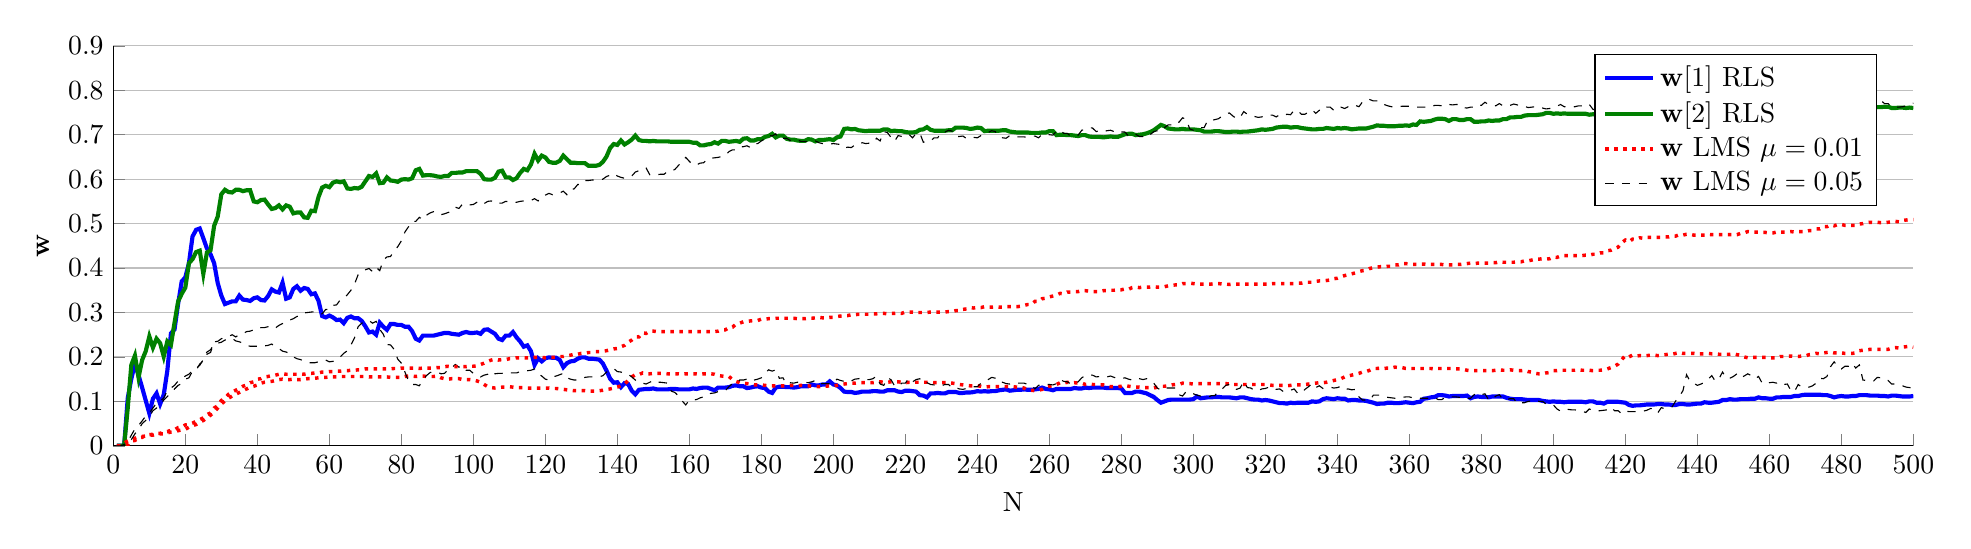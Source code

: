 % This file was created by matlab2tikz v0.4.7 running on MATLAB 8.1.
% Copyright (c) 2008--2014, Nico Schlömer <nico.schloemer@gmail.com>
% All rights reserved.
% Minimal pgfplots version: 1.3
% 
% The latest updates can be retrieved from
%   http://www.mathworks.com/matlabcentral/fileexchange/22022-matlab2tikz
% where you can also make suggestions and rate matlab2tikz.
% 
\begin{tikzpicture}

\begin{axis}[%
width=9in,
height=2in,
scale only axis,
xmin=0,
xmax=500,
xlabel={N},
ymin=0,
ymax=0.9,
ytick={  0, 0.1, 0.2, 0.3, 0.4, 0.5, 0.6, 0.7, 0.8, 0.9},
ylabel={$\mathbf{w}$},
ymajorgrids,
axis x line*=bottom,
axis y line*=left,
legend style={draw=black,fill=white,legend cell align=left}
]
\addplot [color=blue,solid,line width=1.5pt]
  table[row sep=crcr]{1	0\\
2	0\\
3	0\\
4	0.107\\
5	0.151\\
6	0.185\\
7	0.159\\
8	0.131\\
9	0.102\\
10	0.073\\
11	0.106\\
12	0.118\\
13	0.094\\
14	0.115\\
15	0.169\\
16	0.253\\
17	0.262\\
18	0.32\\
19	0.37\\
20	0.379\\
21	0.411\\
22	0.471\\
23	0.486\\
24	0.489\\
25	0.467\\
26	0.444\\
27	0.431\\
28	0.411\\
29	0.366\\
30	0.338\\
31	0.319\\
32	0.322\\
33	0.325\\
34	0.325\\
35	0.338\\
36	0.329\\
37	0.328\\
38	0.326\\
39	0.332\\
40	0.334\\
41	0.328\\
42	0.327\\
43	0.337\\
44	0.352\\
45	0.347\\
46	0.345\\
47	0.367\\
48	0.331\\
49	0.334\\
50	0.353\\
51	0.359\\
52	0.349\\
53	0.355\\
54	0.353\\
55	0.341\\
56	0.343\\
57	0.326\\
58	0.292\\
59	0.289\\
60	0.293\\
61	0.289\\
62	0.283\\
63	0.284\\
64	0.276\\
65	0.288\\
66	0.291\\
67	0.287\\
68	0.287\\
69	0.281\\
70	0.269\\
71	0.255\\
72	0.257\\
73	0.25\\
74	0.277\\
75	0.268\\
76	0.261\\
77	0.274\\
78	0.274\\
79	0.272\\
80	0.272\\
81	0.268\\
82	0.268\\
83	0.258\\
84	0.241\\
85	0.237\\
86	0.248\\
87	0.248\\
88	0.248\\
89	0.248\\
90	0.25\\
91	0.252\\
92	0.254\\
93	0.254\\
94	0.252\\
95	0.251\\
96	0.25\\
97	0.254\\
98	0.256\\
99	0.254\\
100	0.254\\
101	0.255\\
102	0.252\\
103	0.261\\
104	0.262\\
105	0.257\\
106	0.252\\
107	0.241\\
108	0.238\\
109	0.248\\
110	0.248\\
111	0.256\\
112	0.244\\
113	0.235\\
114	0.223\\
115	0.226\\
116	0.213\\
117	0.182\\
118	0.197\\
119	0.19\\
120	0.197\\
121	0.199\\
122	0.198\\
123	0.198\\
124	0.193\\
125	0.177\\
126	0.186\\
127	0.19\\
128	0.191\\
129	0.196\\
130	0.199\\
131	0.199\\
132	0.196\\
133	0.196\\
134	0.195\\
135	0.194\\
136	0.185\\
137	0.169\\
138	0.151\\
139	0.142\\
140	0.143\\
141	0.132\\
142	0.141\\
143	0.139\\
144	0.124\\
145	0.116\\
146	0.126\\
147	0.127\\
148	0.128\\
149	0.128\\
150	0.129\\
151	0.127\\
152	0.127\\
153	0.127\\
154	0.127\\
155	0.128\\
156	0.128\\
157	0.127\\
158	0.127\\
159	0.127\\
160	0.127\\
161	0.129\\
162	0.128\\
163	0.13\\
164	0.131\\
165	0.131\\
166	0.128\\
167	0.125\\
168	0.131\\
169	0.131\\
170	0.131\\
171	0.132\\
172	0.135\\
173	0.136\\
174	0.134\\
175	0.134\\
176	0.13\\
177	0.131\\
178	0.133\\
179	0.134\\
180	0.131\\
181	0.13\\
182	0.122\\
183	0.119\\
184	0.131\\
185	0.133\\
186	0.133\\
187	0.132\\
188	0.132\\
189	0.131\\
190	0.132\\
191	0.134\\
192	0.134\\
193	0.134\\
194	0.138\\
195	0.136\\
196	0.136\\
197	0.138\\
198	0.138\\
199	0.145\\
200	0.138\\
201	0.136\\
202	0.13\\
203	0.122\\
204	0.121\\
205	0.121\\
206	0.119\\
207	0.12\\
208	0.122\\
209	0.122\\
210	0.122\\
211	0.123\\
212	0.123\\
213	0.122\\
214	0.122\\
215	0.125\\
216	0.125\\
217	0.125\\
218	0.122\\
219	0.121\\
220	0.124\\
221	0.124\\
222	0.123\\
223	0.122\\
224	0.114\\
225	0.113\\
226	0.109\\
227	0.118\\
228	0.118\\
229	0.119\\
230	0.118\\
231	0.118\\
232	0.121\\
233	0.121\\
234	0.121\\
235	0.119\\
236	0.119\\
237	0.12\\
238	0.12\\
239	0.121\\
240	0.123\\
241	0.122\\
242	0.123\\
243	0.122\\
244	0.123\\
245	0.123\\
246	0.125\\
247	0.126\\
248	0.127\\
249	0.124\\
250	0.125\\
251	0.126\\
252	0.126\\
253	0.127\\
254	0.126\\
255	0.126\\
256	0.127\\
257	0.128\\
258	0.131\\
259	0.128\\
260	0.127\\
261	0.125\\
262	0.128\\
263	0.128\\
264	0.128\\
265	0.128\\
266	0.128\\
267	0.13\\
268	0.129\\
269	0.129\\
270	0.131\\
271	0.13\\
272	0.131\\
273	0.131\\
274	0.131\\
275	0.131\\
276	0.13\\
277	0.13\\
278	0.13\\
279	0.13\\
280	0.129\\
281	0.119\\
282	0.119\\
283	0.119\\
284	0.122\\
285	0.122\\
286	0.12\\
287	0.118\\
288	0.114\\
289	0.11\\
290	0.103\\
291	0.097\\
292	0.1\\
293	0.103\\
294	0.104\\
295	0.104\\
296	0.104\\
297	0.104\\
298	0.104\\
299	0.104\\
300	0.105\\
301	0.111\\
302	0.107\\
303	0.108\\
304	0.109\\
305	0.109\\
306	0.11\\
307	0.11\\
308	0.109\\
309	0.109\\
310	0.109\\
311	0.108\\
312	0.107\\
313	0.109\\
314	0.109\\
315	0.107\\
316	0.105\\
317	0.104\\
318	0.104\\
319	0.102\\
320	0.103\\
321	0.102\\
322	0.1\\
323	0.098\\
324	0.096\\
325	0.096\\
326	0.095\\
327	0.097\\
328	0.096\\
329	0.097\\
330	0.097\\
331	0.097\\
332	0.097\\
333	0.1\\
334	0.099\\
335	0.1\\
336	0.105\\
337	0.107\\
338	0.106\\
339	0.105\\
340	0.107\\
341	0.106\\
342	0.106\\
343	0.102\\
344	0.103\\
345	0.103\\
346	0.102\\
347	0.102\\
348	0.101\\
349	0.099\\
350	0.097\\
351	0.094\\
352	0.095\\
353	0.095\\
354	0.097\\
355	0.097\\
356	0.096\\
357	0.096\\
358	0.097\\
359	0.098\\
360	0.097\\
361	0.096\\
362	0.098\\
363	0.099\\
364	0.106\\
365	0.107\\
366	0.109\\
367	0.11\\
368	0.114\\
369	0.114\\
370	0.113\\
371	0.111\\
372	0.112\\
373	0.112\\
374	0.112\\
375	0.112\\
376	0.113\\
377	0.107\\
378	0.11\\
379	0.111\\
380	0.11\\
381	0.11\\
382	0.109\\
383	0.111\\
384	0.111\\
385	0.111\\
386	0.111\\
387	0.108\\
388	0.106\\
389	0.105\\
390	0.105\\
391	0.105\\
392	0.104\\
393	0.103\\
394	0.103\\
395	0.103\\
396	0.103\\
397	0.101\\
398	0.1\\
399	0.099\\
400	0.1\\
401	0.099\\
402	0.099\\
403	0.098\\
404	0.099\\
405	0.099\\
406	0.099\\
407	0.099\\
408	0.099\\
409	0.098\\
410	0.1\\
411	0.1\\
412	0.097\\
413	0.097\\
414	0.095\\
415	0.099\\
416	0.099\\
417	0.099\\
418	0.099\\
419	0.098\\
420	0.097\\
421	0.092\\
422	0.09\\
423	0.091\\
424	0.091\\
425	0.092\\
426	0.093\\
427	0.093\\
428	0.093\\
429	0.094\\
430	0.094\\
431	0.093\\
432	0.093\\
433	0.092\\
434	0.092\\
435	0.094\\
436	0.094\\
437	0.093\\
438	0.093\\
439	0.094\\
440	0.095\\
441	0.095\\
442	0.098\\
443	0.097\\
444	0.097\\
445	0.098\\
446	0.099\\
447	0.103\\
448	0.103\\
449	0.105\\
450	0.104\\
451	0.104\\
452	0.105\\
453	0.105\\
454	0.105\\
455	0.106\\
456	0.106\\
457	0.109\\
458	0.107\\
459	0.107\\
460	0.106\\
461	0.106\\
462	0.109\\
463	0.109\\
464	0.11\\
465	0.11\\
466	0.11\\
467	0.112\\
468	0.112\\
469	0.114\\
470	0.115\\
471	0.115\\
472	0.115\\
473	0.115\\
474	0.115\\
475	0.114\\
476	0.114\\
477	0.112\\
478	0.109\\
479	0.111\\
480	0.112\\
481	0.111\\
482	0.111\\
483	0.112\\
484	0.112\\
485	0.114\\
486	0.114\\
487	0.114\\
488	0.113\\
489	0.113\\
490	0.113\\
491	0.112\\
492	0.112\\
493	0.111\\
494	0.113\\
495	0.113\\
496	0.112\\
497	0.111\\
498	0.111\\
499	0.111\\
500	0.112\\
};
\addlegendentry{$\mathbf{w}[1]$ RLS};

\addplot [color=black!50!green,solid,line width=1.5pt]
  table[row sep=crcr]{1	0\\
2	0\\
3	0\\
4	0.085\\
5	0.182\\
6	0.203\\
7	0.154\\
8	0.193\\
9	0.213\\
10	0.246\\
11	0.221\\
12	0.241\\
13	0.231\\
14	0.201\\
15	0.235\\
16	0.227\\
17	0.277\\
18	0.325\\
19	0.342\\
20	0.356\\
21	0.411\\
22	0.42\\
23	0.436\\
24	0.439\\
25	0.387\\
26	0.435\\
27	0.44\\
28	0.495\\
29	0.516\\
30	0.566\\
31	0.576\\
32	0.571\\
33	0.57\\
34	0.576\\
35	0.576\\
36	0.573\\
37	0.575\\
38	0.575\\
39	0.55\\
40	0.548\\
41	0.553\\
42	0.554\\
43	0.543\\
44	0.533\\
45	0.535\\
46	0.541\\
47	0.532\\
48	0.541\\
49	0.538\\
50	0.523\\
51	0.525\\
52	0.525\\
53	0.514\\
54	0.513\\
55	0.529\\
56	0.528\\
57	0.56\\
58	0.581\\
59	0.585\\
60	0.582\\
61	0.592\\
62	0.595\\
63	0.593\\
64	0.595\\
65	0.579\\
66	0.578\\
67	0.58\\
68	0.579\\
69	0.583\\
70	0.595\\
71	0.607\\
72	0.605\\
73	0.613\\
74	0.591\\
75	0.592\\
76	0.604\\
77	0.597\\
78	0.596\\
79	0.594\\
80	0.599\\
81	0.6\\
82	0.599\\
83	0.602\\
84	0.62\\
85	0.623\\
86	0.608\\
87	0.609\\
88	0.609\\
89	0.608\\
90	0.606\\
91	0.605\\
92	0.607\\
93	0.607\\
94	0.614\\
95	0.614\\
96	0.615\\
97	0.615\\
98	0.618\\
99	0.618\\
100	0.618\\
101	0.618\\
102	0.612\\
103	0.6\\
104	0.599\\
105	0.599\\
106	0.603\\
107	0.617\\
108	0.619\\
109	0.604\\
110	0.604\\
111	0.598\\
112	0.602\\
113	0.614\\
114	0.623\\
115	0.62\\
116	0.633\\
117	0.657\\
118	0.642\\
119	0.653\\
120	0.649\\
121	0.639\\
122	0.637\\
123	0.637\\
124	0.641\\
125	0.653\\
126	0.645\\
127	0.637\\
128	0.637\\
129	0.636\\
130	0.636\\
131	0.636\\
132	0.63\\
133	0.63\\
134	0.63\\
135	0.632\\
136	0.639\\
137	0.651\\
138	0.67\\
139	0.679\\
140	0.677\\
141	0.687\\
142	0.678\\
143	0.683\\
144	0.689\\
145	0.698\\
146	0.688\\
147	0.686\\
148	0.686\\
149	0.685\\
150	0.686\\
151	0.685\\
152	0.685\\
153	0.685\\
154	0.685\\
155	0.684\\
156	0.684\\
157	0.684\\
158	0.684\\
159	0.684\\
160	0.684\\
161	0.682\\
162	0.682\\
163	0.676\\
164	0.676\\
165	0.678\\
166	0.679\\
167	0.683\\
168	0.68\\
169	0.686\\
170	0.686\\
171	0.684\\
172	0.685\\
173	0.686\\
174	0.684\\
175	0.691\\
176	0.692\\
177	0.687\\
178	0.687\\
179	0.69\\
180	0.69\\
181	0.695\\
182	0.697\\
183	0.702\\
184	0.694\\
185	0.698\\
186	0.698\\
187	0.691\\
188	0.689\\
189	0.689\\
190	0.687\\
191	0.686\\
192	0.686\\
193	0.69\\
194	0.689\\
195	0.685\\
196	0.688\\
197	0.688\\
198	0.689\\
199	0.69\\
200	0.688\\
201	0.694\\
202	0.696\\
203	0.713\\
204	0.714\\
205	0.712\\
206	0.713\\
207	0.71\\
208	0.709\\
209	0.708\\
210	0.709\\
211	0.709\\
212	0.709\\
213	0.709\\
214	0.712\\
215	0.712\\
216	0.708\\
217	0.709\\
218	0.708\\
219	0.708\\
220	0.706\\
221	0.705\\
222	0.705\\
223	0.706\\
224	0.711\\
225	0.712\\
226	0.717\\
227	0.711\\
228	0.709\\
229	0.709\\
230	0.709\\
231	0.709\\
232	0.71\\
233	0.71\\
234	0.716\\
235	0.716\\
236	0.716\\
237	0.715\\
238	0.713\\
239	0.714\\
240	0.716\\
241	0.715\\
242	0.708\\
243	0.709\\
244	0.709\\
245	0.709\\
246	0.709\\
247	0.71\\
248	0.71\\
249	0.707\\
250	0.706\\
251	0.705\\
252	0.705\\
253	0.705\\
254	0.705\\
255	0.704\\
256	0.704\\
257	0.704\\
258	0.705\\
259	0.705\\
260	0.708\\
261	0.708\\
262	0.699\\
263	0.7\\
264	0.7\\
265	0.699\\
266	0.699\\
267	0.698\\
268	0.697\\
269	0.699\\
270	0.699\\
271	0.696\\
272	0.695\\
273	0.695\\
274	0.695\\
275	0.694\\
276	0.695\\
277	0.696\\
278	0.695\\
279	0.695\\
280	0.698\\
281	0.701\\
282	0.702\\
283	0.702\\
284	0.699\\
285	0.7\\
286	0.701\\
287	0.703\\
288	0.706\\
289	0.71\\
290	0.716\\
291	0.722\\
292	0.719\\
293	0.714\\
294	0.713\\
295	0.712\\
296	0.712\\
297	0.713\\
298	0.712\\
299	0.712\\
300	0.712\\
301	0.711\\
302	0.71\\
303	0.707\\
304	0.707\\
305	0.707\\
306	0.708\\
307	0.708\\
308	0.707\\
309	0.706\\
310	0.706\\
311	0.707\\
312	0.707\\
313	0.706\\
314	0.707\\
315	0.707\\
316	0.708\\
317	0.709\\
318	0.71\\
319	0.712\\
320	0.711\\
321	0.712\\
322	0.713\\
323	0.716\\
324	0.717\\
325	0.718\\
326	0.718\\
327	0.716\\
328	0.717\\
329	0.717\\
330	0.715\\
331	0.714\\
332	0.713\\
333	0.712\\
334	0.712\\
335	0.713\\
336	0.713\\
337	0.715\\
338	0.714\\
339	0.713\\
340	0.715\\
341	0.714\\
342	0.715\\
343	0.714\\
344	0.712\\
345	0.713\\
346	0.714\\
347	0.714\\
348	0.714\\
349	0.716\\
350	0.718\\
351	0.721\\
352	0.72\\
353	0.72\\
354	0.719\\
355	0.719\\
356	0.719\\
357	0.72\\
358	0.72\\
359	0.721\\
360	0.72\\
361	0.723\\
362	0.722\\
363	0.73\\
364	0.729\\
365	0.73\\
366	0.731\\
367	0.734\\
368	0.736\\
369	0.736\\
370	0.735\\
371	0.731\\
372	0.735\\
373	0.735\\
374	0.733\\
375	0.733\\
376	0.735\\
377	0.735\\
378	0.729\\
379	0.729\\
380	0.73\\
381	0.73\\
382	0.732\\
383	0.731\\
384	0.732\\
385	0.732\\
386	0.735\\
387	0.735\\
388	0.739\\
389	0.739\\
390	0.74\\
391	0.74\\
392	0.743\\
393	0.744\\
394	0.744\\
395	0.744\\
396	0.745\\
397	0.746\\
398	0.749\\
399	0.749\\
400	0.747\\
401	0.748\\
402	0.747\\
403	0.748\\
404	0.747\\
405	0.747\\
406	0.747\\
407	0.747\\
408	0.747\\
409	0.747\\
410	0.745\\
411	0.746\\
412	0.746\\
413	0.746\\
414	0.748\\
415	0.744\\
416	0.744\\
417	0.744\\
418	0.745\\
419	0.745\\
420	0.747\\
421	0.749\\
422	0.751\\
423	0.75\\
424	0.75\\
425	0.749\\
426	0.748\\
427	0.748\\
428	0.748\\
429	0.748\\
430	0.748\\
431	0.746\\
432	0.746\\
433	0.747\\
434	0.747\\
435	0.745\\
436	0.745\\
437	0.745\\
438	0.745\\
439	0.744\\
440	0.745\\
441	0.745\\
442	0.746\\
443	0.745\\
444	0.746\\
445	0.746\\
446	0.75\\
447	0.75\\
448	0.751\\
449	0.752\\
450	0.751\\
451	0.751\\
452	0.753\\
453	0.753\\
454	0.756\\
455	0.756\\
456	0.757\\
457	0.757\\
458	0.756\\
459	0.755\\
460	0.754\\
461	0.754\\
462	0.754\\
463	0.754\\
464	0.755\\
465	0.755\\
466	0.756\\
467	0.757\\
468	0.757\\
469	0.759\\
470	0.76\\
471	0.76\\
472	0.76\\
473	0.76\\
474	0.76\\
475	0.757\\
476	0.759\\
477	0.759\\
478	0.764\\
479	0.763\\
480	0.761\\
481	0.761\\
482	0.762\\
483	0.761\\
484	0.765\\
485	0.764\\
486	0.763\\
487	0.763\\
488	0.762\\
489	0.761\\
490	0.762\\
491	0.762\\
492	0.763\\
493	0.763\\
494	0.76\\
495	0.76\\
496	0.761\\
497	0.761\\
498	0.76\\
499	0.761\\
500	0.76\\
};
\addlegendentry{$\mathbf{w}[2]$ RLS};

\addplot [color=red,dotted,line width=1.25pt]
  table[row sep=crcr]{1	0\\
2	0\\
3	0.006\\
4	0.011\\
5	0.014\\
6	0.017\\
7	0.02\\
8	0.021\\
9	0.022\\
10	0.024\\
11	0.024\\
12	0.026\\
13	0.027\\
14	0.027\\
15	0.029\\
16	0.031\\
17	0.032\\
18	0.034\\
19	0.036\\
20	0.037\\
21	0.042\\
22	0.045\\
23	0.048\\
24	0.053\\
25	0.057\\
26	0.063\\
27	0.069\\
28	0.076\\
29	0.085\\
30	0.094\\
31	0.101\\
32	0.107\\
33	0.112\\
34	0.116\\
35	0.12\\
36	0.124\\
37	0.128\\
38	0.132\\
39	0.134\\
40	0.137\\
41	0.141\\
42	0.143\\
43	0.144\\
44	0.145\\
45	0.147\\
46	0.149\\
47	0.15\\
48	0.149\\
49	0.149\\
50	0.15\\
51	0.149\\
52	0.149\\
53	0.15\\
54	0.151\\
55	0.151\\
56	0.152\\
57	0.153\\
58	0.154\\
59	0.154\\
60	0.155\\
61	0.155\\
62	0.155\\
63	0.156\\
64	0.156\\
65	0.156\\
66	0.156\\
67	0.156\\
68	0.156\\
69	0.156\\
70	0.156\\
71	0.155\\
72	0.155\\
73	0.155\\
74	0.155\\
75	0.155\\
76	0.155\\
77	0.154\\
78	0.154\\
79	0.154\\
80	0.154\\
81	0.156\\
82	0.157\\
83	0.157\\
84	0.156\\
85	0.157\\
86	0.157\\
87	0.156\\
88	0.156\\
89	0.156\\
90	0.157\\
91	0.153\\
92	0.151\\
93	0.15\\
94	0.151\\
95	0.151\\
96	0.151\\
97	0.149\\
98	0.149\\
99	0.149\\
100	0.148\\
101	0.146\\
102	0.143\\
103	0.138\\
104	0.133\\
105	0.131\\
106	0.13\\
107	0.131\\
108	0.132\\
109	0.132\\
110	0.133\\
111	0.132\\
112	0.131\\
113	0.131\\
114	0.131\\
115	0.13\\
116	0.13\\
117	0.13\\
118	0.13\\
119	0.13\\
120	0.13\\
121	0.13\\
122	0.129\\
123	0.129\\
124	0.128\\
125	0.127\\
126	0.126\\
127	0.125\\
128	0.124\\
129	0.124\\
130	0.124\\
131	0.124\\
132	0.123\\
133	0.123\\
134	0.123\\
135	0.124\\
136	0.125\\
137	0.127\\
138	0.128\\
139	0.13\\
140	0.132\\
141	0.135\\
142	0.139\\
143	0.147\\
144	0.155\\
145	0.16\\
146	0.16\\
147	0.164\\
148	0.162\\
149	0.162\\
150	0.163\\
151	0.163\\
152	0.163\\
153	0.163\\
154	0.162\\
155	0.162\\
156	0.162\\
157	0.162\\
158	0.161\\
159	0.162\\
160	0.162\\
161	0.162\\
162	0.162\\
163	0.161\\
164	0.162\\
165	0.162\\
166	0.162\\
167	0.161\\
168	0.158\\
169	0.157\\
170	0.156\\
171	0.156\\
172	0.149\\
173	0.145\\
174	0.142\\
175	0.141\\
176	0.14\\
177	0.139\\
178	0.137\\
179	0.137\\
180	0.137\\
181	0.136\\
182	0.135\\
183	0.135\\
184	0.135\\
185	0.135\\
186	0.135\\
187	0.135\\
188	0.136\\
189	0.136\\
190	0.135\\
191	0.136\\
192	0.135\\
193	0.135\\
194	0.134\\
195	0.134\\
196	0.133\\
197	0.134\\
198	0.134\\
199	0.135\\
200	0.135\\
201	0.136\\
202	0.138\\
203	0.139\\
204	0.14\\
205	0.141\\
206	0.141\\
207	0.142\\
208	0.142\\
209	0.142\\
210	0.142\\
211	0.142\\
212	0.143\\
213	0.144\\
214	0.143\\
215	0.143\\
216	0.144\\
217	0.144\\
218	0.144\\
219	0.143\\
220	0.142\\
221	0.143\\
222	0.143\\
223	0.143\\
224	0.143\\
225	0.143\\
226	0.143\\
227	0.143\\
228	0.142\\
229	0.142\\
230	0.142\\
231	0.142\\
232	0.142\\
233	0.141\\
234	0.14\\
235	0.138\\
236	0.137\\
237	0.136\\
238	0.135\\
239	0.135\\
240	0.135\\
241	0.134\\
242	0.132\\
243	0.133\\
244	0.133\\
245	0.133\\
246	0.133\\
247	0.133\\
248	0.133\\
249	0.133\\
250	0.133\\
251	0.132\\
252	0.131\\
253	0.13\\
254	0.125\\
255	0.125\\
256	0.124\\
257	0.125\\
258	0.127\\
259	0.132\\
260	0.134\\
261	0.136\\
262	0.138\\
263	0.142\\
264	0.141\\
265	0.143\\
266	0.141\\
267	0.142\\
268	0.141\\
269	0.141\\
270	0.138\\
271	0.139\\
272	0.138\\
273	0.138\\
274	0.137\\
275	0.137\\
276	0.134\\
277	0.133\\
278	0.133\\
279	0.133\\
280	0.134\\
281	0.136\\
282	0.134\\
283	0.133\\
284	0.132\\
285	0.132\\
286	0.131\\
287	0.131\\
288	0.131\\
289	0.13\\
290	0.132\\
291	0.134\\
292	0.134\\
293	0.135\\
294	0.137\\
295	0.138\\
296	0.138\\
297	0.141\\
298	0.14\\
299	0.14\\
300	0.139\\
301	0.14\\
302	0.14\\
303	0.14\\
304	0.14\\
305	0.14\\
306	0.14\\
307	0.14\\
308	0.14\\
309	0.14\\
310	0.139\\
311	0.138\\
312	0.138\\
313	0.138\\
314	0.138\\
315	0.138\\
316	0.138\\
317	0.138\\
318	0.138\\
319	0.138\\
320	0.138\\
321	0.137\\
322	0.136\\
323	0.136\\
324	0.136\\
325	0.136\\
326	0.135\\
327	0.136\\
328	0.137\\
329	0.137\\
330	0.137\\
331	0.138\\
332	0.139\\
333	0.14\\
334	0.141\\
335	0.142\\
336	0.142\\
337	0.143\\
338	0.145\\
339	0.147\\
340	0.149\\
341	0.151\\
342	0.155\\
343	0.157\\
344	0.159\\
345	0.161\\
346	0.163\\
347	0.166\\
348	0.167\\
349	0.17\\
350	0.174\\
351	0.174\\
352	0.175\\
353	0.174\\
354	0.175\\
355	0.175\\
356	0.177\\
357	0.176\\
358	0.176\\
359	0.174\\
360	0.174\\
361	0.174\\
362	0.174\\
363	0.174\\
364	0.174\\
365	0.174\\
366	0.174\\
367	0.173\\
368	0.174\\
369	0.174\\
370	0.174\\
371	0.174\\
372	0.174\\
373	0.173\\
374	0.173\\
375	0.172\\
376	0.17\\
377	0.169\\
378	0.169\\
379	0.169\\
380	0.169\\
381	0.169\\
382	0.169\\
383	0.169\\
384	0.17\\
385	0.171\\
386	0.17\\
387	0.17\\
388	0.171\\
389	0.17\\
390	0.169\\
391	0.169\\
392	0.17\\
393	0.167\\
394	0.166\\
395	0.163\\
396	0.162\\
397	0.162\\
398	0.164\\
399	0.165\\
400	0.169\\
401	0.169\\
402	0.17\\
403	0.17\\
404	0.17\\
405	0.17\\
406	0.17\\
407	0.171\\
408	0.17\\
409	0.17\\
410	0.17\\
411	0.169\\
412	0.17\\
413	0.17\\
414	0.171\\
415	0.173\\
416	0.176\\
417	0.179\\
418	0.184\\
419	0.194\\
420	0.203\\
421	0.2\\
422	0.204\\
423	0.202\\
424	0.203\\
425	0.202\\
426	0.203\\
427	0.204\\
428	0.204\\
429	0.203\\
430	0.204\\
431	0.205\\
432	0.206\\
433	0.206\\
434	0.208\\
435	0.21\\
436	0.208\\
437	0.208\\
438	0.208\\
439	0.208\\
440	0.207\\
441	0.207\\
442	0.207\\
443	0.208\\
444	0.207\\
445	0.207\\
446	0.206\\
447	0.206\\
448	0.206\\
449	0.206\\
450	0.207\\
451	0.205\\
452	0.204\\
453	0.2\\
454	0.198\\
455	0.199\\
456	0.199\\
457	0.199\\
458	0.199\\
459	0.199\\
460	0.198\\
461	0.198\\
462	0.198\\
463	0.201\\
464	0.201\\
465	0.202\\
466	0.202\\
467	0.201\\
468	0.201\\
469	0.202\\
470	0.202\\
471	0.205\\
472	0.206\\
473	0.208\\
474	0.207\\
475	0.209\\
476	0.21\\
477	0.211\\
478	0.209\\
479	0.209\\
480	0.209\\
481	0.208\\
482	0.208\\
483	0.208\\
484	0.209\\
485	0.214\\
486	0.215\\
487	0.216\\
488	0.217\\
489	0.217\\
490	0.217\\
491	0.217\\
492	0.217\\
493	0.217\\
494	0.22\\
495	0.221\\
496	0.22\\
497	0.222\\
498	0.223\\
499	0.224\\
500	0.222\\
};

\addplot [color=black,dashed]
  table[row sep=crcr]{1	0\\
2	0\\
3	0.003\\
4	0.009\\
5	0.024\\
6	0.038\\
7	0.046\\
8	0.056\\
9	0.067\\
10	0.074\\
11	0.085\\
12	0.096\\
13	0.1\\
14	0.108\\
15	0.124\\
16	0.13\\
17	0.136\\
18	0.146\\
19	0.151\\
20	0.157\\
21	0.161\\
22	0.169\\
23	0.175\\
24	0.181\\
25	0.194\\
26	0.211\\
27	0.216\\
28	0.229\\
29	0.231\\
30	0.233\\
31	0.238\\
32	0.239\\
33	0.242\\
34	0.236\\
35	0.234\\
36	0.231\\
37	0.226\\
38	0.224\\
39	0.224\\
40	0.224\\
41	0.224\\
42	0.225\\
43	0.226\\
44	0.229\\
45	0.223\\
46	0.219\\
47	0.213\\
48	0.211\\
49	0.208\\
50	0.2\\
51	0.196\\
52	0.194\\
53	0.19\\
54	0.187\\
55	0.187\\
56	0.187\\
57	0.189\\
58	0.19\\
59	0.193\\
60	0.189\\
61	0.19\\
62	0.194\\
63	0.2\\
64	0.208\\
65	0.214\\
66	0.227\\
67	0.243\\
68	0.268\\
69	0.276\\
70	0.279\\
71	0.282\\
72	0.276\\
73	0.28\\
74	0.262\\
75	0.251\\
76	0.228\\
77	0.227\\
78	0.217\\
79	0.195\\
80	0.186\\
81	0.166\\
82	0.146\\
83	0.138\\
84	0.138\\
85	0.135\\
86	0.149\\
87	0.158\\
88	0.165\\
89	0.167\\
90	0.166\\
91	0.162\\
92	0.163\\
93	0.171\\
94	0.176\\
95	0.183\\
96	0.177\\
97	0.18\\
98	0.17\\
99	0.17\\
100	0.163\\
101	0.16\\
102	0.155\\
103	0.159\\
104	0.161\\
105	0.168\\
106	0.162\\
107	0.163\\
108	0.163\\
109	0.165\\
110	0.164\\
111	0.164\\
112	0.164\\
113	0.167\\
114	0.169\\
115	0.169\\
116	0.17\\
117	0.173\\
118	0.162\\
119	0.157\\
120	0.15\\
121	0.148\\
122	0.155\\
123	0.157\\
124	0.16\\
125	0.163\\
126	0.153\\
127	0.15\\
128	0.148\\
129	0.148\\
130	0.151\\
131	0.154\\
132	0.155\\
133	0.155\\
134	0.155\\
135	0.155\\
136	0.158\\
137	0.166\\
138	0.171\\
139	0.174\\
140	0.167\\
141	0.166\\
142	0.162\\
143	0.161\\
144	0.155\\
145	0.148\\
146	0.142\\
147	0.141\\
148	0.139\\
149	0.143\\
150	0.147\\
151	0.143\\
152	0.143\\
153	0.142\\
154	0.141\\
155	0.123\\
156	0.12\\
157	0.112\\
158	0.101\\
159	0.092\\
160	0.103\\
161	0.103\\
162	0.104\\
163	0.108\\
164	0.11\\
165	0.116\\
166	0.118\\
167	0.119\\
168	0.122\\
169	0.123\\
170	0.124\\
171	0.133\\
172	0.14\\
173	0.14\\
174	0.148\\
175	0.148\\
176	0.15\\
177	0.145\\
178	0.148\\
179	0.15\\
180	0.153\\
181	0.163\\
182	0.171\\
183	0.168\\
184	0.171\\
185	0.152\\
186	0.153\\
187	0.139\\
188	0.142\\
189	0.141\\
190	0.143\\
191	0.143\\
192	0.143\\
193	0.142\\
194	0.144\\
195	0.147\\
196	0.139\\
197	0.14\\
198	0.14\\
199	0.14\\
200	0.14\\
201	0.15\\
202	0.147\\
203	0.145\\
204	0.148\\
205	0.146\\
206	0.15\\
207	0.151\\
208	0.153\\
209	0.149\\
210	0.149\\
211	0.151\\
212	0.157\\
213	0.139\\
214	0.136\\
215	0.153\\
216	0.149\\
217	0.135\\
218	0.133\\
219	0.141\\
220	0.141\\
221	0.152\\
222	0.144\\
223	0.149\\
224	0.151\\
225	0.141\\
226	0.142\\
227	0.138\\
228	0.137\\
229	0.135\\
230	0.135\\
231	0.138\\
232	0.138\\
233	0.13\\
234	0.131\\
235	0.128\\
236	0.127\\
237	0.129\\
238	0.132\\
239	0.133\\
240	0.133\\
241	0.141\\
242	0.146\\
243	0.149\\
244	0.154\\
245	0.152\\
246	0.143\\
247	0.143\\
248	0.14\\
249	0.139\\
250	0.141\\
251	0.141\\
252	0.141\\
253	0.141\\
254	0.138\\
255	0.137\\
256	0.128\\
257	0.136\\
258	0.138\\
259	0.139\\
260	0.138\\
261	0.137\\
262	0.14\\
263	0.149\\
264	0.145\\
265	0.144\\
266	0.139\\
267	0.139\\
268	0.144\\
269	0.153\\
270	0.158\\
271	0.16\\
272	0.159\\
273	0.155\\
274	0.156\\
275	0.154\\
276	0.155\\
277	0.157\\
278	0.154\\
279	0.151\\
280	0.151\\
281	0.153\\
282	0.15\\
283	0.148\\
284	0.152\\
285	0.151\\
286	0.149\\
287	0.151\\
288	0.143\\
289	0.141\\
290	0.13\\
291	0.125\\
292	0.13\\
293	0.13\\
294	0.13\\
295	0.13\\
296	0.115\\
297	0.112\\
298	0.122\\
299	0.118\\
300	0.117\\
301	0.114\\
302	0.112\\
303	0.111\\
304	0.109\\
305	0.113\\
306	0.113\\
307	0.124\\
308	0.128\\
309	0.136\\
310	0.138\\
311	0.13\\
312	0.127\\
313	0.13\\
314	0.145\\
315	0.131\\
316	0.13\\
317	0.124\\
318	0.124\\
319	0.128\\
320	0.129\\
321	0.132\\
322	0.132\\
323	0.127\\
324	0.128\\
325	0.122\\
326	0.122\\
327	0.125\\
328	0.128\\
329	0.118\\
330	0.118\\
331	0.127\\
332	0.133\\
333	0.14\\
334	0.131\\
335	0.135\\
336	0.129\\
337	0.131\\
338	0.132\\
339	0.13\\
340	0.131\\
341	0.134\\
342	0.127\\
343	0.128\\
344	0.126\\
345	0.127\\
346	0.11\\
347	0.103\\
348	0.103\\
349	0.102\\
350	0.114\\
351	0.114\\
352	0.114\\
353	0.11\\
354	0.109\\
355	0.108\\
356	0.107\\
357	0.109\\
358	0.109\\
359	0.11\\
360	0.11\\
361	0.108\\
362	0.108\\
363	0.107\\
364	0.107\\
365	0.107\\
366	0.108\\
367	0.109\\
368	0.104\\
369	0.104\\
370	0.109\\
371	0.111\\
372	0.11\\
373	0.11\\
374	0.109\\
375	0.107\\
376	0.107\\
377	0.107\\
378	0.115\\
379	0.119\\
380	0.115\\
381	0.117\\
382	0.104\\
383	0.104\\
384	0.112\\
385	0.115\\
386	0.104\\
387	0.104\\
388	0.106\\
389	0.106\\
390	0.095\\
391	0.097\\
392	0.097\\
393	0.1\\
394	0.101\\
395	0.103\\
396	0.1\\
397	0.1\\
398	0.094\\
399	0.093\\
400	0.092\\
401	0.083\\
402	0.078\\
403	0.081\\
404	0.082\\
405	0.081\\
406	0.081\\
407	0.079\\
408	0.078\\
409	0.075\\
410	0.083\\
411	0.079\\
412	0.079\\
413	0.079\\
414	0.08\\
415	0.081\\
416	0.087\\
417	0.079\\
418	0.079\\
419	0.072\\
420	0.078\\
421	0.077\\
422	0.077\\
423	0.077\\
424	0.077\\
425	0.078\\
426	0.08\\
427	0.084\\
428	0.083\\
429	0.074\\
430	0.086\\
431	0.083\\
432	0.085\\
433	0.088\\
434	0.101\\
435	0.111\\
436	0.124\\
437	0.16\\
438	0.145\\
439	0.141\\
440	0.136\\
441	0.139\\
442	0.143\\
443	0.15\\
444	0.158\\
445	0.145\\
446	0.151\\
447	0.166\\
448	0.152\\
449	0.152\\
450	0.156\\
451	0.162\\
452	0.153\\
453	0.157\\
454	0.162\\
455	0.158\\
456	0.151\\
457	0.156\\
458	0.141\\
459	0.139\\
460	0.142\\
461	0.143\\
462	0.141\\
463	0.144\\
464	0.138\\
465	0.139\\
466	0.124\\
467	0.122\\
468	0.138\\
469	0.132\\
470	0.132\\
471	0.132\\
472	0.135\\
473	0.141\\
474	0.152\\
475	0.151\\
476	0.156\\
477	0.178\\
478	0.189\\
479	0.178\\
480	0.173\\
481	0.179\\
482	0.179\\
483	0.186\\
484	0.175\\
485	0.182\\
486	0.148\\
487	0.147\\
488	0.148\\
489	0.146\\
490	0.154\\
491	0.153\\
492	0.147\\
493	0.147\\
494	0.139\\
495	0.139\\
496	0.136\\
497	0.135\\
498	0.132\\
499	0.131\\
500	0.129\\
};
\addlegendentry{$\mathbf{w}$ LMS $\mu=0.01$};
\addplot [color=red,dotted,line width=1.25pt]
  table[row sep=crcr]{1	0\\
2	0\\
3	0\\
4	0.002\\
5	0.011\\
6	0.012\\
7	0.018\\
8	0.019\\
9	0.024\\
10	0.025\\
11	0.026\\
12	0.028\\
13	0.028\\
14	0.031\\
15	0.032\\
16	0.035\\
17	0.036\\
18	0.041\\
19	0.042\\
20	0.047\\
21	0.048\\
22	0.051\\
23	0.055\\
24	0.059\\
25	0.063\\
26	0.07\\
27	0.074\\
28	0.085\\
29	0.09\\
30	0.102\\
31	0.107\\
32	0.116\\
33	0.121\\
34	0.125\\
35	0.129\\
36	0.134\\
37	0.137\\
38	0.142\\
39	0.144\\
40	0.15\\
41	0.151\\
42	0.155\\
43	0.156\\
44	0.158\\
45	0.159\\
46	0.161\\
47	0.162\\
48	0.161\\
49	0.161\\
50	0.161\\
51	0.161\\
52	0.162\\
53	0.161\\
54	0.163\\
55	0.163\\
56	0.164\\
57	0.164\\
58	0.166\\
59	0.166\\
60	0.167\\
61	0.167\\
62	0.168\\
63	0.168\\
64	0.169\\
65	0.169\\
66	0.17\\
67	0.17\\
68	0.171\\
69	0.171\\
70	0.173\\
71	0.173\\
72	0.173\\
73	0.173\\
74	0.173\\
75	0.173\\
76	0.173\\
77	0.173\\
78	0.174\\
79	0.174\\
80	0.175\\
81	0.175\\
82	0.175\\
83	0.175\\
84	0.175\\
85	0.174\\
86	0.175\\
87	0.175\\
88	0.175\\
89	0.175\\
90	0.176\\
91	0.176\\
92	0.178\\
93	0.179\\
94	0.178\\
95	0.178\\
96	0.178\\
97	0.178\\
98	0.178\\
99	0.179\\
100	0.179\\
101	0.18\\
102	0.183\\
103	0.186\\
104	0.19\\
105	0.193\\
106	0.195\\
107	0.193\\
108	0.194\\
109	0.194\\
110	0.196\\
111	0.196\\
112	0.198\\
113	0.198\\
114	0.198\\
115	0.198\\
116	0.198\\
117	0.199\\
118	0.199\\
119	0.199\\
120	0.198\\
121	0.199\\
122	0.199\\
123	0.199\\
124	0.201\\
125	0.201\\
126	0.203\\
127	0.204\\
128	0.206\\
129	0.206\\
130	0.208\\
131	0.208\\
132	0.21\\
133	0.21\\
134	0.212\\
135	0.212\\
136	0.213\\
137	0.214\\
138	0.216\\
139	0.218\\
140	0.219\\
141	0.223\\
142	0.226\\
143	0.233\\
144	0.238\\
145	0.245\\
146	0.245\\
147	0.254\\
148	0.253\\
149	0.258\\
150	0.258\\
151	0.257\\
152	0.257\\
153	0.257\\
154	0.257\\
155	0.257\\
156	0.257\\
157	0.257\\
158	0.257\\
159	0.257\\
160	0.257\\
161	0.257\\
162	0.257\\
163	0.257\\
164	0.257\\
165	0.257\\
166	0.257\\
167	0.257\\
168	0.258\\
169	0.261\\
170	0.261\\
171	0.266\\
172	0.267\\
173	0.274\\
174	0.276\\
175	0.279\\
176	0.28\\
177	0.281\\
178	0.282\\
179	0.282\\
180	0.285\\
181	0.285\\
182	0.286\\
183	0.286\\
184	0.287\\
185	0.287\\
186	0.287\\
187	0.287\\
188	0.287\\
189	0.287\\
190	0.286\\
191	0.286\\
192	0.286\\
193	0.287\\
194	0.287\\
195	0.288\\
196	0.289\\
197	0.288\\
198	0.288\\
199	0.289\\
200	0.289\\
201	0.291\\
202	0.292\\
203	0.293\\
204	0.293\\
205	0.295\\
206	0.295\\
207	0.296\\
208	0.296\\
209	0.296\\
210	0.296\\
211	0.297\\
212	0.297\\
213	0.298\\
214	0.298\\
215	0.297\\
216	0.298\\
217	0.298\\
218	0.299\\
219	0.298\\
220	0.301\\
221	0.301\\
222	0.301\\
223	0.3\\
224	0.3\\
225	0.3\\
226	0.3\\
227	0.301\\
228	0.301\\
229	0.301\\
230	0.301\\
231	0.301\\
232	0.302\\
233	0.302\\
234	0.304\\
235	0.304\\
236	0.307\\
237	0.308\\
238	0.311\\
239	0.31\\
240	0.311\\
241	0.311\\
242	0.313\\
243	0.312\\
244	0.312\\
245	0.313\\
246	0.312\\
247	0.312\\
248	0.313\\
249	0.313\\
250	0.313\\
251	0.313\\
252	0.314\\
253	0.316\\
254	0.318\\
255	0.318\\
256	0.325\\
257	0.325\\
258	0.331\\
259	0.332\\
260	0.335\\
261	0.337\\
262	0.339\\
263	0.343\\
264	0.342\\
265	0.346\\
266	0.346\\
267	0.347\\
268	0.347\\
269	0.349\\
270	0.349\\
271	0.348\\
272	0.347\\
273	0.347\\
274	0.347\\
275	0.349\\
276	0.349\\
277	0.35\\
278	0.35\\
279	0.351\\
280	0.351\\
281	0.353\\
282	0.352\\
283	0.356\\
284	0.357\\
285	0.356\\
286	0.357\\
287	0.357\\
288	0.357\\
289	0.358\\
290	0.357\\
291	0.357\\
292	0.358\\
293	0.36\\
294	0.361\\
295	0.362\\
296	0.362\\
297	0.365\\
298	0.365\\
299	0.366\\
300	0.365\\
301	0.364\\
302	0.364\\
303	0.364\\
304	0.364\\
305	0.364\\
306	0.365\\
307	0.365\\
308	0.364\\
309	0.364\\
310	0.363\\
311	0.364\\
312	0.364\\
313	0.364\\
314	0.364\\
315	0.364\\
316	0.364\\
317	0.364\\
318	0.364\\
319	0.364\\
320	0.364\\
321	0.364\\
322	0.365\\
323	0.365\\
324	0.365\\
325	0.365\\
326	0.365\\
327	0.365\\
328	0.365\\
329	0.366\\
330	0.366\\
331	0.368\\
332	0.368\\
333	0.368\\
334	0.37\\
335	0.371\\
336	0.371\\
337	0.372\\
338	0.373\\
339	0.376\\
340	0.377\\
341	0.38\\
342	0.383\\
343	0.385\\
344	0.387\\
345	0.389\\
346	0.392\\
347	0.394\\
348	0.395\\
349	0.399\\
350	0.401\\
351	0.402\\
352	0.403\\
353	0.403\\
354	0.404\\
355	0.404\\
356	0.407\\
357	0.407\\
358	0.41\\
359	0.41\\
360	0.409\\
361	0.408\\
362	0.408\\
363	0.409\\
364	0.409\\
365	0.408\\
366	0.408\\
367	0.408\\
368	0.408\\
369	0.408\\
370	0.407\\
371	0.407\\
372	0.407\\
373	0.408\\
374	0.408\\
375	0.409\\
376	0.41\\
377	0.411\\
378	0.41\\
379	0.411\\
380	0.411\\
381	0.411\\
382	0.411\\
383	0.412\\
384	0.412\\
385	0.414\\
386	0.413\\
387	0.413\\
388	0.413\\
389	0.413\\
390	0.414\\
391	0.414\\
392	0.416\\
393	0.416\\
394	0.418\\
395	0.42\\
396	0.42\\
397	0.421\\
398	0.42\\
399	0.421\\
400	0.425\\
401	0.424\\
402	0.427\\
403	0.428\\
404	0.428\\
405	0.428\\
406	0.428\\
407	0.428\\
408	0.428\\
409	0.429\\
410	0.429\\
411	0.431\\
412	0.431\\
413	0.434\\
414	0.434\\
415	0.439\\
416	0.44\\
417	0.444\\
418	0.447\\
419	0.457\\
420	0.463\\
421	0.459\\
422	0.465\\
423	0.464\\
424	0.468\\
425	0.467\\
426	0.469\\
427	0.469\\
428	0.469\\
429	0.469\\
430	0.469\\
431	0.47\\
432	0.47\\
433	0.472\\
434	0.472\\
435	0.475\\
436	0.474\\
437	0.476\\
438	0.476\\
439	0.474\\
440	0.474\\
441	0.474\\
442	0.474\\
443	0.476\\
444	0.475\\
445	0.475\\
446	0.475\\
447	0.475\\
448	0.475\\
449	0.475\\
450	0.475\\
451	0.475\\
452	0.478\\
453	0.479\\
454	0.482\\
455	0.481\\
456	0.481\\
457	0.481\\
458	0.48\\
459	0.48\\
460	0.479\\
461	0.479\\
462	0.481\\
463	0.481\\
464	0.481\\
465	0.481\\
466	0.482\\
467	0.481\\
468	0.482\\
469	0.482\\
470	0.482\\
471	0.484\\
472	0.484\\
473	0.488\\
474	0.488\\
475	0.493\\
476	0.493\\
477	0.497\\
478	0.495\\
479	0.498\\
480	0.498\\
481	0.496\\
482	0.496\\
483	0.496\\
484	0.496\\
485	0.499\\
486	0.5\\
487	0.502\\
488	0.503\\
489	0.502\\
490	0.503\\
491	0.502\\
492	0.502\\
493	0.503\\
494	0.504\\
495	0.505\\
496	0.504\\
497	0.507\\
498	0.508\\
499	0.509\\
500	0.509\\
};
%\addlegendentry{$\mathbf{w}$ LMS $\mu=0.05$-del};
%\addlegendentry{$\mathbf{w}$ LMS $\mu=0.01$-del};

\addplot [color=black,dashed]
  table[row sep=crcr]{1	0\\
2	0\\
3	0\\
4	0.008\\
5	0.014\\
6	0.027\\
7	0.036\\
8	0.05\\
9	0.057\\
10	0.066\\
11	0.079\\
12	0.085\\
13	0.092\\
14	0.103\\
15	0.111\\
16	0.118\\
17	0.128\\
18	0.136\\
19	0.14\\
20	0.15\\
21	0.153\\
22	0.168\\
23	0.17\\
24	0.184\\
25	0.192\\
26	0.206\\
27	0.21\\
28	0.234\\
29	0.235\\
30	0.241\\
31	0.244\\
32	0.246\\
33	0.25\\
34	0.245\\
35	0.25\\
36	0.252\\
37	0.257\\
38	0.258\\
39	0.261\\
40	0.261\\
41	0.266\\
42	0.266\\
43	0.268\\
44	0.27\\
45	0.265\\
46	0.271\\
47	0.275\\
48	0.277\\
49	0.283\\
50	0.286\\
51	0.291\\
52	0.294\\
53	0.299\\
54	0.3\\
55	0.301\\
56	0.302\\
57	0.297\\
58	0.297\\
59	0.307\\
60	0.306\\
61	0.316\\
62	0.317\\
63	0.328\\
64	0.331\\
65	0.34\\
66	0.35\\
67	0.364\\
68	0.385\\
69	0.391\\
70	0.396\\
71	0.399\\
72	0.392\\
73	0.402\\
74	0.394\\
75	0.418\\
76	0.425\\
77	0.426\\
78	0.439\\
79	0.448\\
80	0.461\\
81	0.481\\
82	0.493\\
83	0.505\\
84	0.505\\
85	0.514\\
86	0.509\\
87	0.519\\
88	0.524\\
89	0.527\\
90	0.526\\
91	0.52\\
92	0.522\\
93	0.525\\
94	0.528\\
95	0.537\\
96	0.534\\
97	0.544\\
98	0.541\\
99	0.542\\
100	0.543\\
101	0.548\\
102	0.551\\
103	0.545\\
104	0.55\\
105	0.551\\
106	0.545\\
107	0.546\\
108	0.546\\
109	0.55\\
110	0.549\\
111	0.547\\
112	0.548\\
113	0.55\\
114	0.551\\
115	0.551\\
116	0.552\\
117	0.556\\
118	0.551\\
119	0.561\\
120	0.564\\
121	0.568\\
122	0.565\\
123	0.567\\
124	0.569\\
125	0.573\\
126	0.565\\
127	0.577\\
128	0.578\\
129	0.588\\
130	0.588\\
131	0.597\\
132	0.597\\
133	0.598\\
134	0.598\\
135	0.598\\
136	0.6\\
137	0.606\\
138	0.609\\
139	0.613\\
140	0.607\\
141	0.604\\
142	0.602\\
143	0.605\\
144	0.607\\
145	0.616\\
146	0.619\\
147	0.624\\
148	0.625\\
149	0.61\\
150	0.612\\
151	0.61\\
152	0.611\\
153	0.611\\
154	0.618\\
155	0.618\\
156	0.622\\
157	0.631\\
158	0.639\\
159	0.649\\
160	0.64\\
161	0.632\\
162	0.632\\
163	0.636\\
164	0.637\\
165	0.646\\
166	0.647\\
167	0.648\\
168	0.649\\
169	0.651\\
170	0.653\\
171	0.662\\
172	0.666\\
173	0.666\\
174	0.673\\
175	0.673\\
176	0.675\\
177	0.671\\
178	0.679\\
179	0.68\\
180	0.686\\
181	0.691\\
182	0.699\\
183	0.697\\
184	0.702\\
185	0.69\\
186	0.692\\
187	0.692\\
188	0.687\\
189	0.689\\
190	0.688\\
191	0.685\\
192	0.685\\
193	0.684\\
194	0.684\\
195	0.686\\
196	0.682\\
197	0.68\\
198	0.68\\
199	0.679\\
200	0.68\\
201	0.679\\
202	0.678\\
203	0.67\\
204	0.672\\
205	0.671\\
206	0.677\\
207	0.677\\
208	0.682\\
209	0.68\\
210	0.681\\
211	0.681\\
212	0.692\\
213	0.686\\
214	0.707\\
215	0.705\\
216	0.694\\
217	0.685\\
218	0.698\\
219	0.696\\
220	0.697\\
221	0.701\\
222	0.693\\
223	0.703\\
224	0.704\\
225	0.683\\
226	0.686\\
227	0.686\\
228	0.693\\
229	0.693\\
230	0.706\\
231	0.706\\
232	0.71\\
233	0.708\\
234	0.696\\
235	0.696\\
236	0.697\\
237	0.691\\
238	0.694\\
239	0.694\\
240	0.693\\
241	0.698\\
242	0.701\\
243	0.705\\
244	0.709\\
245	0.707\\
246	0.695\\
247	0.693\\
248	0.692\\
249	0.698\\
250	0.698\\
251	0.695\\
252	0.695\\
253	0.695\\
254	0.694\\
255	0.696\\
256	0.697\\
257	0.693\\
258	0.701\\
259	0.701\\
260	0.7\\
261	0.699\\
262	0.708\\
263	0.71\\
264	0.703\\
265	0.703\\
266	0.696\\
267	0.699\\
268	0.699\\
269	0.71\\
270	0.712\\
271	0.716\\
272	0.715\\
273	0.707\\
274	0.709\\
275	0.707\\
276	0.709\\
277	0.71\\
278	0.707\\
279	0.703\\
280	0.706\\
281	0.706\\
282	0.697\\
283	0.702\\
284	0.701\\
285	0.696\\
286	0.696\\
287	0.702\\
288	0.7\\
289	0.707\\
290	0.709\\
291	0.718\\
292	0.716\\
293	0.722\\
294	0.722\\
295	0.73\\
296	0.728\\
297	0.738\\
298	0.735\\
299	0.713\\
300	0.71\\
301	0.71\\
302	0.716\\
303	0.716\\
304	0.732\\
305	0.732\\
306	0.734\\
307	0.736\\
308	0.742\\
309	0.747\\
310	0.749\\
311	0.742\\
312	0.736\\
313	0.739\\
314	0.752\\
315	0.746\\
316	0.743\\
317	0.741\\
318	0.739\\
319	0.74\\
320	0.743\\
321	0.744\\
322	0.744\\
323	0.74\\
324	0.745\\
325	0.743\\
326	0.746\\
327	0.745\\
328	0.755\\
329	0.754\\
330	0.746\\
331	0.746\\
332	0.751\\
333	0.756\\
334	0.748\\
335	0.755\\
336	0.753\\
337	0.762\\
338	0.762\\
339	0.755\\
340	0.755\\
341	0.762\\
342	0.759\\
343	0.763\\
344	0.762\\
345	0.766\\
346	0.763\\
347	0.774\\
348	0.774\\
349	0.779\\
350	0.776\\
351	0.776\\
352	0.776\\
353	0.768\\
354	0.765\\
355	0.763\\
356	0.763\\
357	0.763\\
358	0.764\\
359	0.764\\
360	0.764\\
361	0.764\\
362	0.762\\
363	0.762\\
364	0.762\\
365	0.762\\
366	0.762\\
367	0.766\\
368	0.766\\
369	0.765\\
370	0.764\\
371	0.768\\
372	0.767\\
373	0.768\\
374	0.768\\
375	0.761\\
376	0.76\\
377	0.762\\
378	0.762\\
379	0.768\\
380	0.766\\
381	0.773\\
382	0.768\\
383	0.767\\
384	0.765\\
385	0.77\\
386	0.765\\
387	0.767\\
388	0.766\\
389	0.769\\
390	0.767\\
391	0.764\\
392	0.764\\
393	0.761\\
394	0.762\\
395	0.763\\
396	0.76\\
397	0.76\\
398	0.758\\
399	0.759\\
400	0.76\\
401	0.764\\
402	0.768\\
403	0.763\\
404	0.762\\
405	0.762\\
406	0.763\\
407	0.765\\
408	0.765\\
409	0.77\\
410	0.768\\
411	0.757\\
412	0.755\\
413	0.755\\
414	0.755\\
415	0.756\\
416	0.761\\
417	0.759\\
418	0.756\\
419	0.756\\
420	0.743\\
421	0.741\\
422	0.741\\
423	0.741\\
424	0.741\\
425	0.741\\
426	0.743\\
427	0.746\\
428	0.745\\
429	0.726\\
430	0.721\\
431	0.717\\
432	0.72\\
433	0.722\\
434	0.74\\
435	0.743\\
436	0.769\\
437	0.783\\
438	0.766\\
439	0.761\\
440	0.755\\
441	0.759\\
442	0.762\\
443	0.77\\
444	0.777\\
445	0.763\\
446	0.772\\
447	0.782\\
448	0.767\\
449	0.766\\
450	0.77\\
451	0.776\\
452	0.769\\
453	0.776\\
454	0.778\\
455	0.773\\
456	0.767\\
457	0.777\\
458	0.77\\
459	0.754\\
460	0.754\\
461	0.755\\
462	0.754\\
463	0.76\\
464	0.759\\
465	0.772\\
466	0.772\\
467	0.784\\
468	0.781\\
469	0.764\\
470	0.764\\
471	0.764\\
472	0.767\\
473	0.771\\
474	0.779\\
475	0.778\\
476	0.787\\
477	0.8\\
478	0.809\\
479	0.799\\
480	0.793\\
481	0.798\\
482	0.798\\
483	0.805\\
484	0.796\\
485	0.807\\
486	0.786\\
487	0.779\\
488	0.779\\
489	0.772\\
490	0.778\\
491	0.777\\
492	0.77\\
493	0.77\\
494	0.763\\
495	0.762\\
496	0.762\\
497	0.763\\
498	0.765\\
499	0.766\\
500	0.771\\
};
\addlegendentry{$\mathbf{w}$ LMS $\mu=0.05$};

\end{axis}
\end{tikzpicture}%